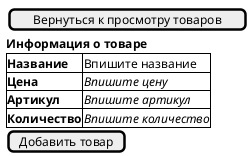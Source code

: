 @startsalt Список товаров
{
    {
        [Вернуться к просмотру товаров]|
    }
    <b>Информация о товаре
    {#<b>Название |Впишите название
        <b>Цена|//Впишите цену//
        <b>Артикул|//Впишите артикул//
        <b>Количество|//Впишите количество//
    }
    [Добавить товар]
    
    
}
@endsalt